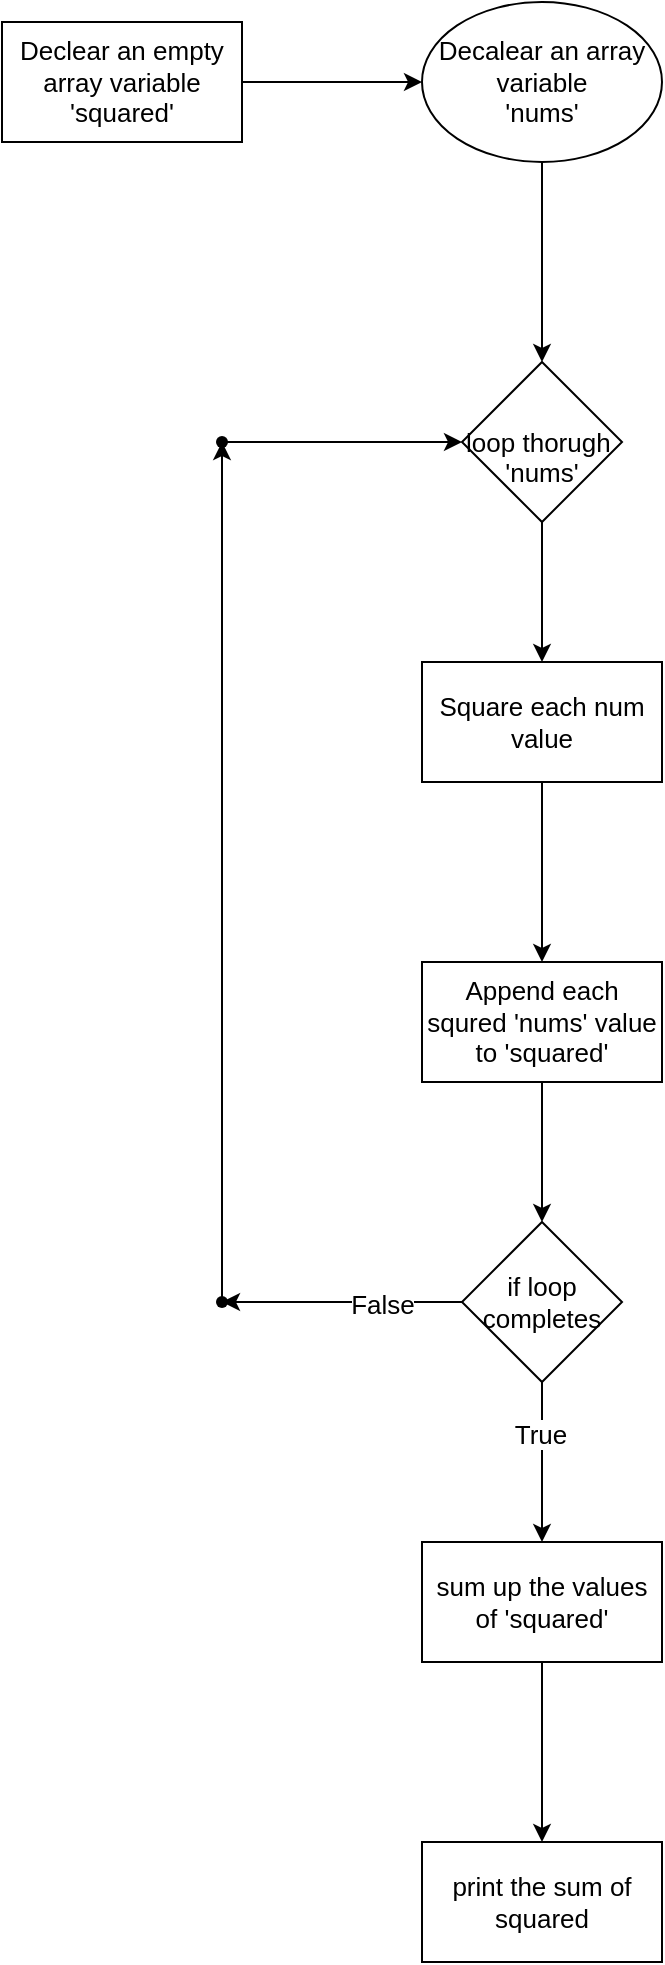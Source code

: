 <mxfile>
    <diagram id="KA7FyGdV__WelrZp4xD3" name="Page-1">
        <mxGraphModel dx="870" dy="652" grid="1" gridSize="10" guides="1" tooltips="1" connect="1" arrows="1" fold="1" page="1" pageScale="1" pageWidth="850" pageHeight="1100" math="0" shadow="0">
            <root>
                <mxCell id="0"/>
                <mxCell id="1" parent="0"/>
                <mxCell id="38" value="" style="edgeStyle=none;html=1;fontSize=13;" edge="1" parent="1" source="2" target="5">
                    <mxGeometry relative="1" as="geometry"/>
                </mxCell>
                <mxCell id="2" value="&lt;font style=&quot;font-size: 13px;&quot;&gt;Decalear an array variable&lt;br&gt;'nums'&lt;/font&gt;" style="ellipse;whiteSpace=wrap;html=1;" vertex="1" parent="1">
                    <mxGeometry x="480" y="240" width="120" height="80" as="geometry"/>
                </mxCell>
                <mxCell id="39" value="" style="edgeStyle=none;html=1;fontSize=13;" edge="1" parent="1" source="3" target="2">
                    <mxGeometry relative="1" as="geometry"/>
                </mxCell>
                <mxCell id="3" value="&lt;font style=&quot;font-size: 13px;&quot;&gt;Declear an empty array variable 'squared'&lt;/font&gt;" style="whiteSpace=wrap;html=1;" vertex="1" parent="1">
                    <mxGeometry x="270" y="250" width="120" height="60" as="geometry"/>
                </mxCell>
                <mxCell id="19" value="" style="edgeStyle=none;html=1;" edge="1" parent="1" source="5" target="18">
                    <mxGeometry relative="1" as="geometry"/>
                </mxCell>
                <mxCell id="5" value="&lt;font style=&quot;font-size: 13px;&quot;&gt;&lt;br&gt;loop thorugh&amp;nbsp;&lt;br&gt;'nums'&lt;/font&gt;" style="rhombus;whiteSpace=wrap;html=1;" vertex="1" parent="1">
                    <mxGeometry x="500" y="420" width="80" height="80" as="geometry"/>
                </mxCell>
                <mxCell id="21" value="" style="edgeStyle=none;html=1;" edge="1" parent="1" source="18" target="20">
                    <mxGeometry relative="1" as="geometry"/>
                </mxCell>
                <mxCell id="18" value="&lt;font style=&quot;font-size: 13px;&quot;&gt;Square each num value&lt;/font&gt;" style="whiteSpace=wrap;html=1;" vertex="1" parent="1">
                    <mxGeometry x="480" y="570" width="120" height="60" as="geometry"/>
                </mxCell>
                <mxCell id="23" value="" style="edgeStyle=none;html=1;" edge="1" parent="1" source="20" target="22">
                    <mxGeometry relative="1" as="geometry"/>
                </mxCell>
                <mxCell id="20" value="&lt;font style=&quot;font-size: 13px;&quot;&gt;Append each squred 'nums' value to 'squared'&lt;/font&gt;" style="whiteSpace=wrap;html=1;" vertex="1" parent="1">
                    <mxGeometry x="480" y="720" width="120" height="60" as="geometry"/>
                </mxCell>
                <mxCell id="25" value="" style="edgeStyle=none;html=1;" edge="1" parent="1" source="22">
                    <mxGeometry relative="1" as="geometry">
                        <mxPoint x="540" y="1010" as="targetPoint"/>
                    </mxGeometry>
                </mxCell>
                <mxCell id="40" value="True" style="edgeLabel;html=1;align=center;verticalAlign=middle;resizable=0;points=[];fontSize=13;" vertex="1" connectable="0" parent="25">
                    <mxGeometry x="-0.35" y="-1" relative="1" as="geometry">
                        <mxPoint as="offset"/>
                    </mxGeometry>
                </mxCell>
                <mxCell id="32" value="" style="edgeStyle=none;html=1;" edge="1" parent="1" source="22" target="31">
                    <mxGeometry relative="1" as="geometry"/>
                </mxCell>
                <mxCell id="42" value="False" style="edgeLabel;html=1;align=center;verticalAlign=middle;resizable=0;points=[];fontSize=13;" vertex="1" connectable="0" parent="32">
                    <mxGeometry x="-0.333" y="1" relative="1" as="geometry">
                        <mxPoint as="offset"/>
                    </mxGeometry>
                </mxCell>
                <mxCell id="22" value="&lt;font style=&quot;font-size: 13px;&quot;&gt;if loop completes&lt;/font&gt;" style="rhombus;whiteSpace=wrap;html=1;" vertex="1" parent="1">
                    <mxGeometry x="500" y="850" width="80" height="80" as="geometry"/>
                </mxCell>
                <mxCell id="30" value="" style="edgeStyle=none;html=1;" edge="1" parent="1" source="27" target="29">
                    <mxGeometry relative="1" as="geometry"/>
                </mxCell>
                <mxCell id="27" value="&lt;font style=&quot;font-size: 13px;&quot;&gt;sum up the values of 'squared'&lt;/font&gt;" style="whiteSpace=wrap;html=1;" vertex="1" parent="1">
                    <mxGeometry x="480" y="1010" width="120" height="60" as="geometry"/>
                </mxCell>
                <mxCell id="29" value="&lt;font style=&quot;font-size: 13px;&quot;&gt;print the sum of squared&lt;/font&gt;" style="whiteSpace=wrap;html=1;" vertex="1" parent="1">
                    <mxGeometry x="480" y="1160" width="120" height="60" as="geometry"/>
                </mxCell>
                <mxCell id="34" value="" style="edgeStyle=none;html=1;" edge="1" parent="1" source="31" target="33">
                    <mxGeometry relative="1" as="geometry"/>
                </mxCell>
                <mxCell id="31" value="" style="shape=waypoint;sketch=0;size=6;pointerEvents=1;points=[];fillColor=default;resizable=0;rotatable=0;perimeter=centerPerimeter;snapToPoint=1;" vertex="1" parent="1">
                    <mxGeometry x="370" y="880" width="20" height="20" as="geometry"/>
                </mxCell>
                <mxCell id="35" value="" style="edgeStyle=none;html=1;" edge="1" parent="1" source="33" target="5">
                    <mxGeometry relative="1" as="geometry"/>
                </mxCell>
                <mxCell id="33" value="" style="shape=waypoint;sketch=0;size=6;pointerEvents=1;points=[];fillColor=default;resizable=0;rotatable=0;perimeter=centerPerimeter;snapToPoint=1;" vertex="1" parent="1">
                    <mxGeometry x="370" y="450" width="20" height="20" as="geometry"/>
                </mxCell>
            </root>
        </mxGraphModel>
    </diagram>
</mxfile>